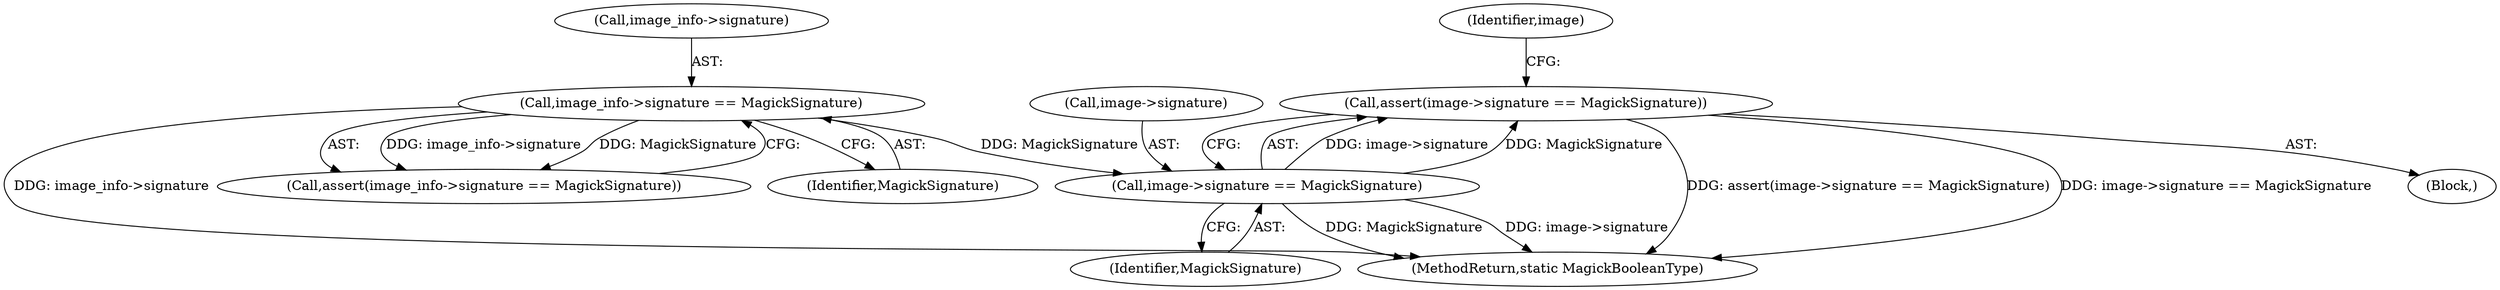 digraph "0_ImageMagick_560e6e512961008938aa1d1b9aab06347b1c8f9b@API" {
"1000145" [label="(Call,assert(image->signature == MagickSignature))"];
"1000146" [label="(Call,image->signature == MagickSignature)"];
"1000134" [label="(Call,image_info->signature == MagickSignature)"];
"1000147" [label="(Call,image->signature)"];
"1000150" [label="(Identifier,MagickSignature)"];
"1000134" [label="(Call,image_info->signature == MagickSignature)"];
"1001357" [label="(MethodReturn,static MagickBooleanType)"];
"1000111" [label="(Block,)"];
"1000154" [label="(Identifier,image)"];
"1000133" [label="(Call,assert(image_info->signature == MagickSignature))"];
"1000138" [label="(Identifier,MagickSignature)"];
"1000146" [label="(Call,image->signature == MagickSignature)"];
"1000135" [label="(Call,image_info->signature)"];
"1000145" [label="(Call,assert(image->signature == MagickSignature))"];
"1000145" -> "1000111"  [label="AST: "];
"1000145" -> "1000146"  [label="CFG: "];
"1000146" -> "1000145"  [label="AST: "];
"1000154" -> "1000145"  [label="CFG: "];
"1000145" -> "1001357"  [label="DDG: assert(image->signature == MagickSignature)"];
"1000145" -> "1001357"  [label="DDG: image->signature == MagickSignature"];
"1000146" -> "1000145"  [label="DDG: image->signature"];
"1000146" -> "1000145"  [label="DDG: MagickSignature"];
"1000146" -> "1000150"  [label="CFG: "];
"1000147" -> "1000146"  [label="AST: "];
"1000150" -> "1000146"  [label="AST: "];
"1000146" -> "1001357"  [label="DDG: MagickSignature"];
"1000146" -> "1001357"  [label="DDG: image->signature"];
"1000134" -> "1000146"  [label="DDG: MagickSignature"];
"1000134" -> "1000133"  [label="AST: "];
"1000134" -> "1000138"  [label="CFG: "];
"1000135" -> "1000134"  [label="AST: "];
"1000138" -> "1000134"  [label="AST: "];
"1000133" -> "1000134"  [label="CFG: "];
"1000134" -> "1001357"  [label="DDG: image_info->signature"];
"1000134" -> "1000133"  [label="DDG: image_info->signature"];
"1000134" -> "1000133"  [label="DDG: MagickSignature"];
}
